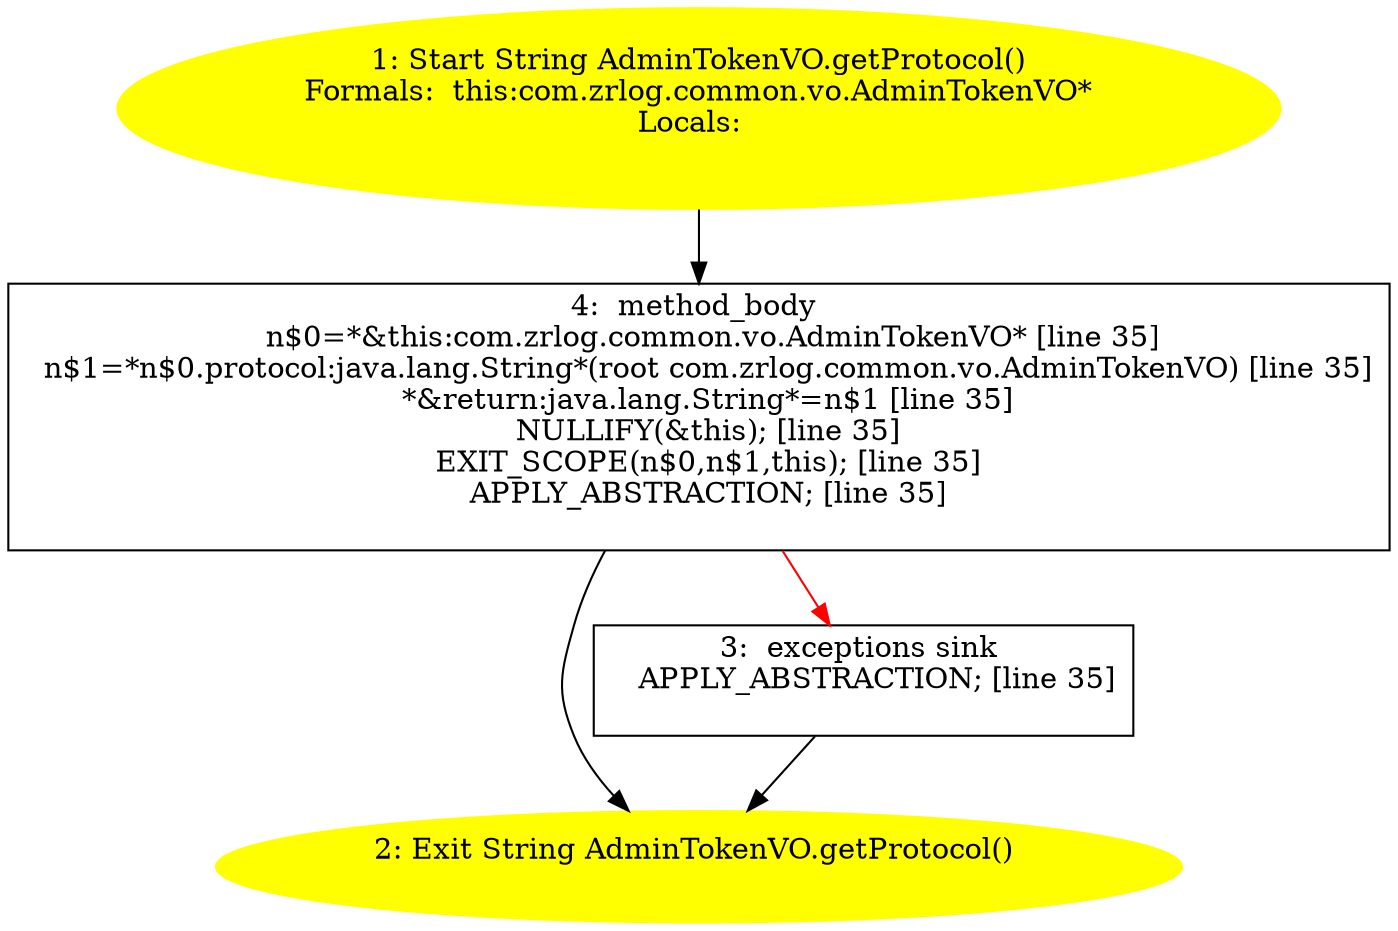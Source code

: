 /* @generated */
digraph cfg {
"com.zrlog.common.vo.AdminTokenVO.getProtocol():java.lang.String.f892457978fea117ea71dea84c5cc8d8_1" [label="1: Start String AdminTokenVO.getProtocol()\nFormals:  this:com.zrlog.common.vo.AdminTokenVO*\nLocals:  \n  " color=yellow style=filled]
	

	 "com.zrlog.common.vo.AdminTokenVO.getProtocol():java.lang.String.f892457978fea117ea71dea84c5cc8d8_1" -> "com.zrlog.common.vo.AdminTokenVO.getProtocol():java.lang.String.f892457978fea117ea71dea84c5cc8d8_4" ;
"com.zrlog.common.vo.AdminTokenVO.getProtocol():java.lang.String.f892457978fea117ea71dea84c5cc8d8_2" [label="2: Exit String AdminTokenVO.getProtocol() \n  " color=yellow style=filled]
	

"com.zrlog.common.vo.AdminTokenVO.getProtocol():java.lang.String.f892457978fea117ea71dea84c5cc8d8_3" [label="3:  exceptions sink \n   APPLY_ABSTRACTION; [line 35]\n " shape="box"]
	

	 "com.zrlog.common.vo.AdminTokenVO.getProtocol():java.lang.String.f892457978fea117ea71dea84c5cc8d8_3" -> "com.zrlog.common.vo.AdminTokenVO.getProtocol():java.lang.String.f892457978fea117ea71dea84c5cc8d8_2" ;
"com.zrlog.common.vo.AdminTokenVO.getProtocol():java.lang.String.f892457978fea117ea71dea84c5cc8d8_4" [label="4:  method_body \n   n$0=*&this:com.zrlog.common.vo.AdminTokenVO* [line 35]\n  n$1=*n$0.protocol:java.lang.String*(root com.zrlog.common.vo.AdminTokenVO) [line 35]\n  *&return:java.lang.String*=n$1 [line 35]\n  NULLIFY(&this); [line 35]\n  EXIT_SCOPE(n$0,n$1,this); [line 35]\n  APPLY_ABSTRACTION; [line 35]\n " shape="box"]
	

	 "com.zrlog.common.vo.AdminTokenVO.getProtocol():java.lang.String.f892457978fea117ea71dea84c5cc8d8_4" -> "com.zrlog.common.vo.AdminTokenVO.getProtocol():java.lang.String.f892457978fea117ea71dea84c5cc8d8_2" ;
	 "com.zrlog.common.vo.AdminTokenVO.getProtocol():java.lang.String.f892457978fea117ea71dea84c5cc8d8_4" -> "com.zrlog.common.vo.AdminTokenVO.getProtocol():java.lang.String.f892457978fea117ea71dea84c5cc8d8_3" [color="red" ];
}
